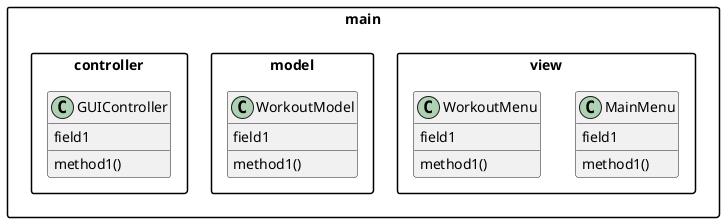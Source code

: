 @startuml

skinparam packageStyle rectangle

package main.view {
  class MainMenu {
    field1
    method1()
  }
  class WorkoutMenu {
    field1
    method1()
  }
}

package main.model {
  class WorkoutModel {
    field1
    method1()
  }
}

package main.controller {
  class GUIController {
    field1
    method1()
  }
}

@enduml